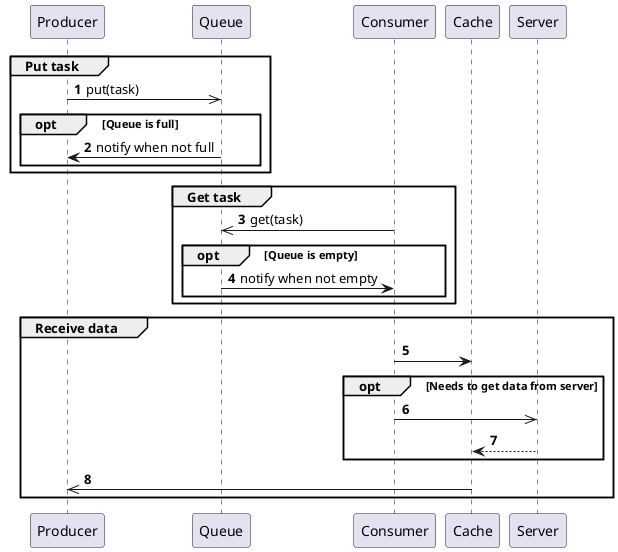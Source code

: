 @startuml uml_seq_diagram_process
autonumber

participant Producer
participant Queue
participant Consumer
participant Cache
participant Server

Group Put task
    Producer ->> Queue : put(task)
    Opt Queue is full
        Queue -> Producer : notify when not full
    end
end

Group Get task
    Consumer ->> Queue : get(task)
    Opt Queue is empty
        Queue -> Consumer : notify when not empty
    end
end

Group Receive data
    Consumer -> Cache

    Opt Needs to get data from server
        Consumer ->> Server
        Server --> Cache
    end

    Cache ->> Producer
end
@enduml